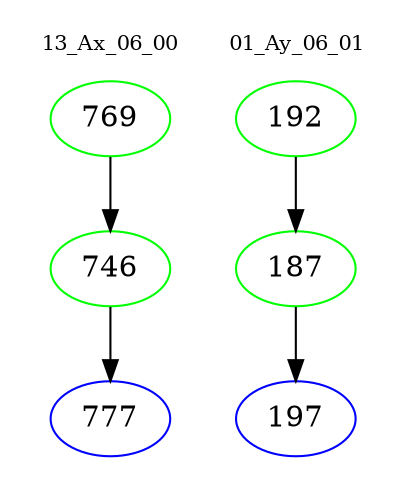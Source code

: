 digraph{
subgraph cluster_0 {
color = white
label = "13_Ax_06_00";
fontsize=10;
T0_769 [label="769", color="green"]
T0_769 -> T0_746 [color="black"]
T0_746 [label="746", color="green"]
T0_746 -> T0_777 [color="black"]
T0_777 [label="777", color="blue"]
}
subgraph cluster_1 {
color = white
label = "01_Ay_06_01";
fontsize=10;
T1_192 [label="192", color="green"]
T1_192 -> T1_187 [color="black"]
T1_187 [label="187", color="green"]
T1_187 -> T1_197 [color="black"]
T1_197 [label="197", color="blue"]
}
}
